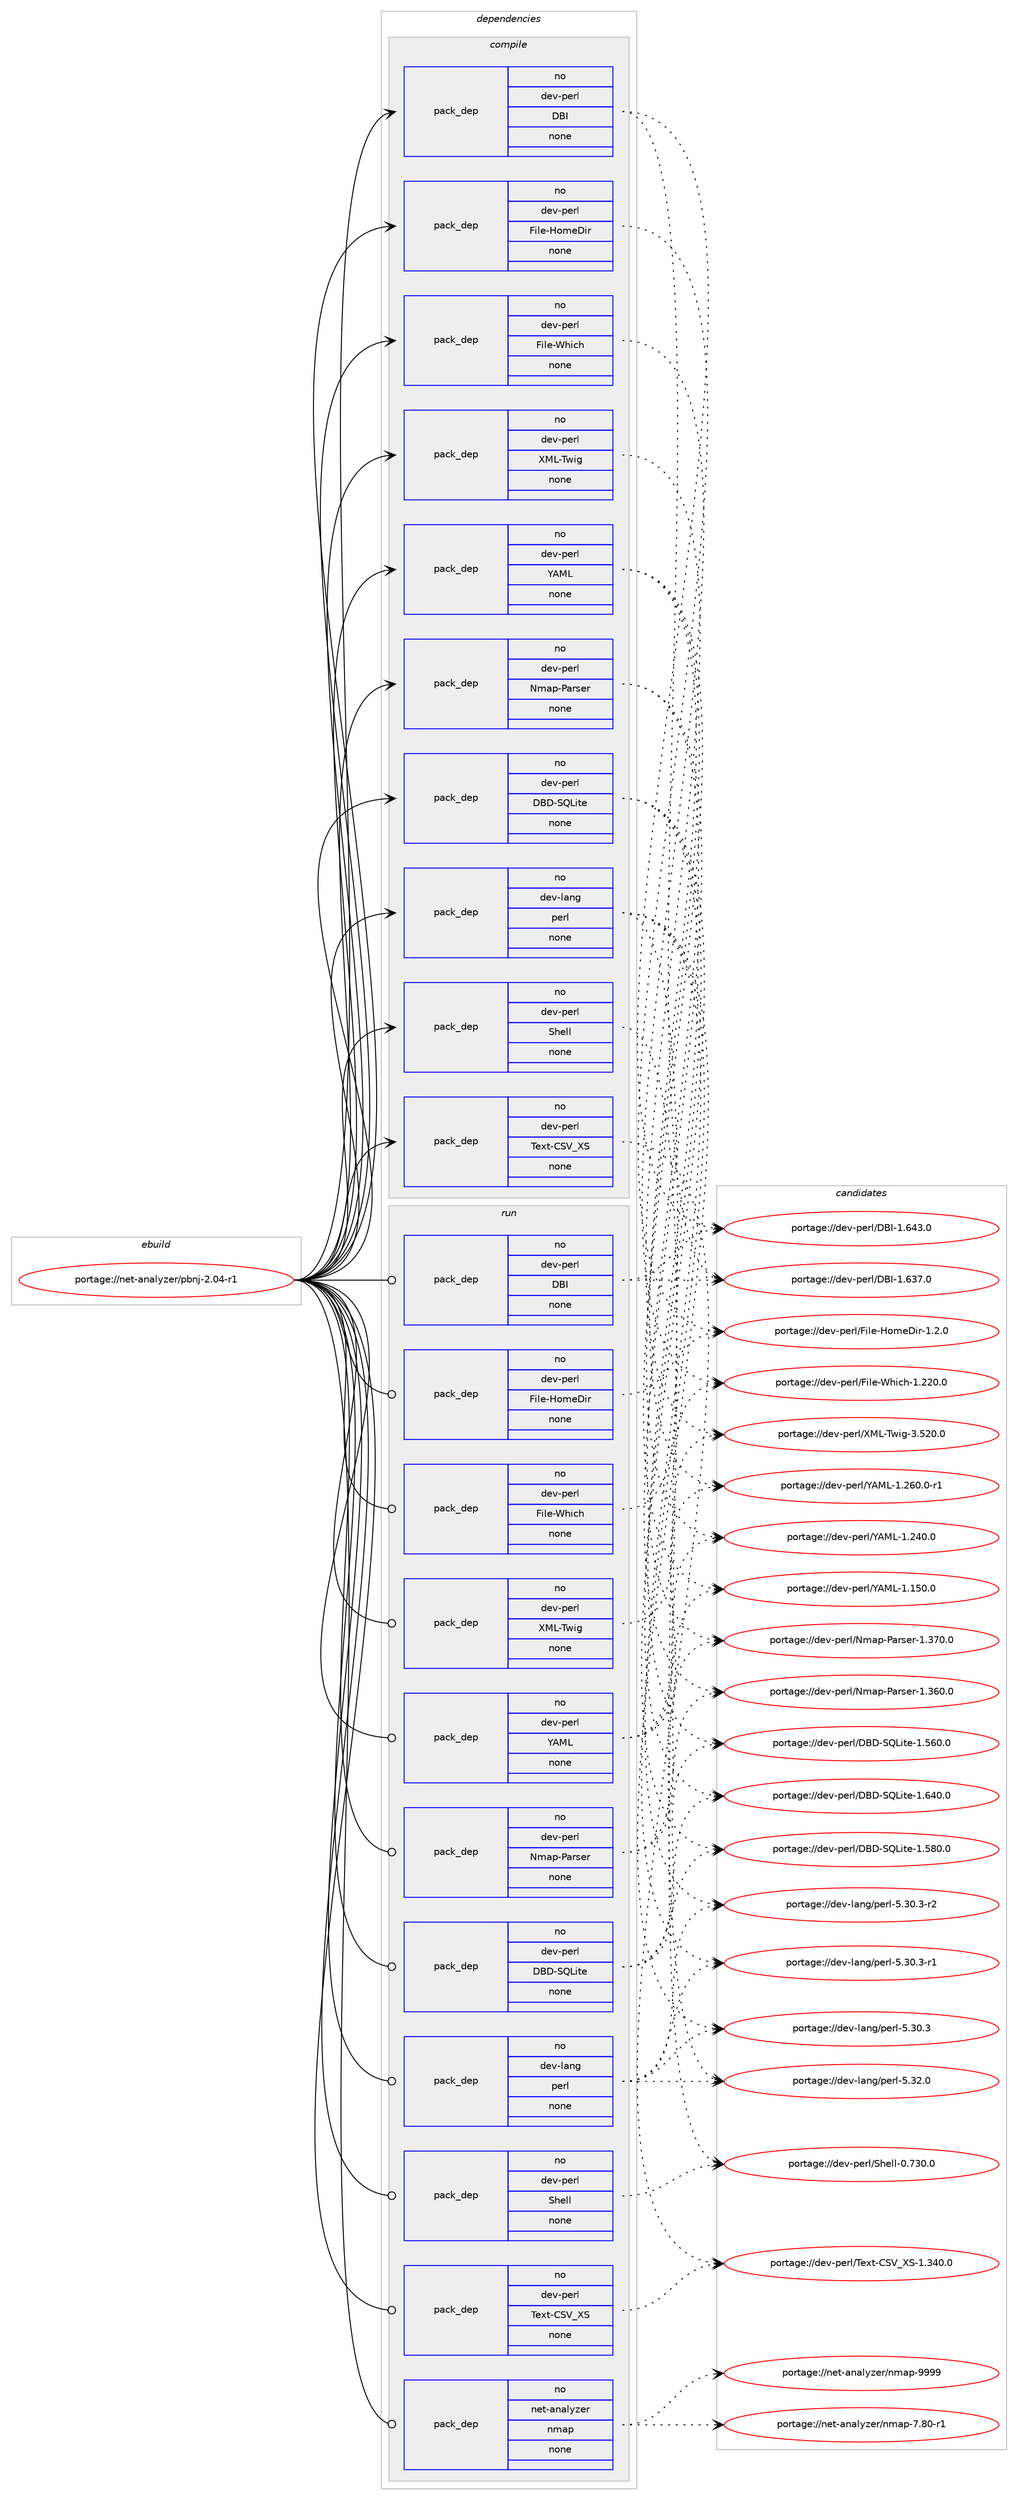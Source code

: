 digraph prolog {

# *************
# Graph options
# *************

newrank=true;
concentrate=true;
compound=true;
graph [rankdir=LR,fontname=Helvetica,fontsize=10,ranksep=1.5];#, ranksep=2.5, nodesep=0.2];
edge  [arrowhead=vee];
node  [fontname=Helvetica,fontsize=10];

# **********
# The ebuild
# **********

subgraph cluster_leftcol {
color=gray;
rank=same;
label=<<i>ebuild</i>>;
id [label="portage://net-analyzer/pbnj-2.04-r1", color=red, width=4, href="../net-analyzer/pbnj-2.04-r1.svg"];
}

# ****************
# The dependencies
# ****************

subgraph cluster_midcol {
color=gray;
label=<<i>dependencies</i>>;
subgraph cluster_compile {
fillcolor="#eeeeee";
style=filled;
label=<<i>compile</i>>;
subgraph pack4573 {
dependency5633 [label=<<TABLE BORDER="0" CELLBORDER="1" CELLSPACING="0" CELLPADDING="4" WIDTH="220"><TR><TD ROWSPAN="6" CELLPADDING="30">pack_dep</TD></TR><TR><TD WIDTH="110">no</TD></TR><TR><TD>dev-lang</TD></TR><TR><TD>perl</TD></TR><TR><TD>none</TD></TR><TR><TD></TD></TR></TABLE>>, shape=none, color=blue];
}
id:e -> dependency5633:w [weight=20,style="solid",arrowhead="vee"];
subgraph pack4574 {
dependency5634 [label=<<TABLE BORDER="0" CELLBORDER="1" CELLSPACING="0" CELLPADDING="4" WIDTH="220"><TR><TD ROWSPAN="6" CELLPADDING="30">pack_dep</TD></TR><TR><TD WIDTH="110">no</TD></TR><TR><TD>dev-perl</TD></TR><TR><TD>DBD-SQLite</TD></TR><TR><TD>none</TD></TR><TR><TD></TD></TR></TABLE>>, shape=none, color=blue];
}
id:e -> dependency5634:w [weight=20,style="solid",arrowhead="vee"];
subgraph pack4575 {
dependency5635 [label=<<TABLE BORDER="0" CELLBORDER="1" CELLSPACING="0" CELLPADDING="4" WIDTH="220"><TR><TD ROWSPAN="6" CELLPADDING="30">pack_dep</TD></TR><TR><TD WIDTH="110">no</TD></TR><TR><TD>dev-perl</TD></TR><TR><TD>DBI</TD></TR><TR><TD>none</TD></TR><TR><TD></TD></TR></TABLE>>, shape=none, color=blue];
}
id:e -> dependency5635:w [weight=20,style="solid",arrowhead="vee"];
subgraph pack4576 {
dependency5636 [label=<<TABLE BORDER="0" CELLBORDER="1" CELLSPACING="0" CELLPADDING="4" WIDTH="220"><TR><TD ROWSPAN="6" CELLPADDING="30">pack_dep</TD></TR><TR><TD WIDTH="110">no</TD></TR><TR><TD>dev-perl</TD></TR><TR><TD>File-HomeDir</TD></TR><TR><TD>none</TD></TR><TR><TD></TD></TR></TABLE>>, shape=none, color=blue];
}
id:e -> dependency5636:w [weight=20,style="solid",arrowhead="vee"];
subgraph pack4577 {
dependency5637 [label=<<TABLE BORDER="0" CELLBORDER="1" CELLSPACING="0" CELLPADDING="4" WIDTH="220"><TR><TD ROWSPAN="6" CELLPADDING="30">pack_dep</TD></TR><TR><TD WIDTH="110">no</TD></TR><TR><TD>dev-perl</TD></TR><TR><TD>File-Which</TD></TR><TR><TD>none</TD></TR><TR><TD></TD></TR></TABLE>>, shape=none, color=blue];
}
id:e -> dependency5637:w [weight=20,style="solid",arrowhead="vee"];
subgraph pack4578 {
dependency5638 [label=<<TABLE BORDER="0" CELLBORDER="1" CELLSPACING="0" CELLPADDING="4" WIDTH="220"><TR><TD ROWSPAN="6" CELLPADDING="30">pack_dep</TD></TR><TR><TD WIDTH="110">no</TD></TR><TR><TD>dev-perl</TD></TR><TR><TD>Nmap-Parser</TD></TR><TR><TD>none</TD></TR><TR><TD></TD></TR></TABLE>>, shape=none, color=blue];
}
id:e -> dependency5638:w [weight=20,style="solid",arrowhead="vee"];
subgraph pack4579 {
dependency5639 [label=<<TABLE BORDER="0" CELLBORDER="1" CELLSPACING="0" CELLPADDING="4" WIDTH="220"><TR><TD ROWSPAN="6" CELLPADDING="30">pack_dep</TD></TR><TR><TD WIDTH="110">no</TD></TR><TR><TD>dev-perl</TD></TR><TR><TD>Shell</TD></TR><TR><TD>none</TD></TR><TR><TD></TD></TR></TABLE>>, shape=none, color=blue];
}
id:e -> dependency5639:w [weight=20,style="solid",arrowhead="vee"];
subgraph pack4580 {
dependency5640 [label=<<TABLE BORDER="0" CELLBORDER="1" CELLSPACING="0" CELLPADDING="4" WIDTH="220"><TR><TD ROWSPAN="6" CELLPADDING="30">pack_dep</TD></TR><TR><TD WIDTH="110">no</TD></TR><TR><TD>dev-perl</TD></TR><TR><TD>Text-CSV_XS</TD></TR><TR><TD>none</TD></TR><TR><TD></TD></TR></TABLE>>, shape=none, color=blue];
}
id:e -> dependency5640:w [weight=20,style="solid",arrowhead="vee"];
subgraph pack4581 {
dependency5641 [label=<<TABLE BORDER="0" CELLBORDER="1" CELLSPACING="0" CELLPADDING="4" WIDTH="220"><TR><TD ROWSPAN="6" CELLPADDING="30">pack_dep</TD></TR><TR><TD WIDTH="110">no</TD></TR><TR><TD>dev-perl</TD></TR><TR><TD>XML-Twig</TD></TR><TR><TD>none</TD></TR><TR><TD></TD></TR></TABLE>>, shape=none, color=blue];
}
id:e -> dependency5641:w [weight=20,style="solid",arrowhead="vee"];
subgraph pack4582 {
dependency5642 [label=<<TABLE BORDER="0" CELLBORDER="1" CELLSPACING="0" CELLPADDING="4" WIDTH="220"><TR><TD ROWSPAN="6" CELLPADDING="30">pack_dep</TD></TR><TR><TD WIDTH="110">no</TD></TR><TR><TD>dev-perl</TD></TR><TR><TD>YAML</TD></TR><TR><TD>none</TD></TR><TR><TD></TD></TR></TABLE>>, shape=none, color=blue];
}
id:e -> dependency5642:w [weight=20,style="solid",arrowhead="vee"];
}
subgraph cluster_compileandrun {
fillcolor="#eeeeee";
style=filled;
label=<<i>compile and run</i>>;
}
subgraph cluster_run {
fillcolor="#eeeeee";
style=filled;
label=<<i>run</i>>;
subgraph pack4583 {
dependency5643 [label=<<TABLE BORDER="0" CELLBORDER="1" CELLSPACING="0" CELLPADDING="4" WIDTH="220"><TR><TD ROWSPAN="6" CELLPADDING="30">pack_dep</TD></TR><TR><TD WIDTH="110">no</TD></TR><TR><TD>dev-lang</TD></TR><TR><TD>perl</TD></TR><TR><TD>none</TD></TR><TR><TD></TD></TR></TABLE>>, shape=none, color=blue];
}
id:e -> dependency5643:w [weight=20,style="solid",arrowhead="odot"];
subgraph pack4584 {
dependency5644 [label=<<TABLE BORDER="0" CELLBORDER="1" CELLSPACING="0" CELLPADDING="4" WIDTH="220"><TR><TD ROWSPAN="6" CELLPADDING="30">pack_dep</TD></TR><TR><TD WIDTH="110">no</TD></TR><TR><TD>dev-perl</TD></TR><TR><TD>DBD-SQLite</TD></TR><TR><TD>none</TD></TR><TR><TD></TD></TR></TABLE>>, shape=none, color=blue];
}
id:e -> dependency5644:w [weight=20,style="solid",arrowhead="odot"];
subgraph pack4585 {
dependency5645 [label=<<TABLE BORDER="0" CELLBORDER="1" CELLSPACING="0" CELLPADDING="4" WIDTH="220"><TR><TD ROWSPAN="6" CELLPADDING="30">pack_dep</TD></TR><TR><TD WIDTH="110">no</TD></TR><TR><TD>dev-perl</TD></TR><TR><TD>DBI</TD></TR><TR><TD>none</TD></TR><TR><TD></TD></TR></TABLE>>, shape=none, color=blue];
}
id:e -> dependency5645:w [weight=20,style="solid",arrowhead="odot"];
subgraph pack4586 {
dependency5646 [label=<<TABLE BORDER="0" CELLBORDER="1" CELLSPACING="0" CELLPADDING="4" WIDTH="220"><TR><TD ROWSPAN="6" CELLPADDING="30">pack_dep</TD></TR><TR><TD WIDTH="110">no</TD></TR><TR><TD>dev-perl</TD></TR><TR><TD>File-HomeDir</TD></TR><TR><TD>none</TD></TR><TR><TD></TD></TR></TABLE>>, shape=none, color=blue];
}
id:e -> dependency5646:w [weight=20,style="solid",arrowhead="odot"];
subgraph pack4587 {
dependency5647 [label=<<TABLE BORDER="0" CELLBORDER="1" CELLSPACING="0" CELLPADDING="4" WIDTH="220"><TR><TD ROWSPAN="6" CELLPADDING="30">pack_dep</TD></TR><TR><TD WIDTH="110">no</TD></TR><TR><TD>dev-perl</TD></TR><TR><TD>File-Which</TD></TR><TR><TD>none</TD></TR><TR><TD></TD></TR></TABLE>>, shape=none, color=blue];
}
id:e -> dependency5647:w [weight=20,style="solid",arrowhead="odot"];
subgraph pack4588 {
dependency5648 [label=<<TABLE BORDER="0" CELLBORDER="1" CELLSPACING="0" CELLPADDING="4" WIDTH="220"><TR><TD ROWSPAN="6" CELLPADDING="30">pack_dep</TD></TR><TR><TD WIDTH="110">no</TD></TR><TR><TD>dev-perl</TD></TR><TR><TD>Nmap-Parser</TD></TR><TR><TD>none</TD></TR><TR><TD></TD></TR></TABLE>>, shape=none, color=blue];
}
id:e -> dependency5648:w [weight=20,style="solid",arrowhead="odot"];
subgraph pack4589 {
dependency5649 [label=<<TABLE BORDER="0" CELLBORDER="1" CELLSPACING="0" CELLPADDING="4" WIDTH="220"><TR><TD ROWSPAN="6" CELLPADDING="30">pack_dep</TD></TR><TR><TD WIDTH="110">no</TD></TR><TR><TD>dev-perl</TD></TR><TR><TD>Shell</TD></TR><TR><TD>none</TD></TR><TR><TD></TD></TR></TABLE>>, shape=none, color=blue];
}
id:e -> dependency5649:w [weight=20,style="solid",arrowhead="odot"];
subgraph pack4590 {
dependency5650 [label=<<TABLE BORDER="0" CELLBORDER="1" CELLSPACING="0" CELLPADDING="4" WIDTH="220"><TR><TD ROWSPAN="6" CELLPADDING="30">pack_dep</TD></TR><TR><TD WIDTH="110">no</TD></TR><TR><TD>dev-perl</TD></TR><TR><TD>Text-CSV_XS</TD></TR><TR><TD>none</TD></TR><TR><TD></TD></TR></TABLE>>, shape=none, color=blue];
}
id:e -> dependency5650:w [weight=20,style="solid",arrowhead="odot"];
subgraph pack4591 {
dependency5651 [label=<<TABLE BORDER="0" CELLBORDER="1" CELLSPACING="0" CELLPADDING="4" WIDTH="220"><TR><TD ROWSPAN="6" CELLPADDING="30">pack_dep</TD></TR><TR><TD WIDTH="110">no</TD></TR><TR><TD>dev-perl</TD></TR><TR><TD>XML-Twig</TD></TR><TR><TD>none</TD></TR><TR><TD></TD></TR></TABLE>>, shape=none, color=blue];
}
id:e -> dependency5651:w [weight=20,style="solid",arrowhead="odot"];
subgraph pack4592 {
dependency5652 [label=<<TABLE BORDER="0" CELLBORDER="1" CELLSPACING="0" CELLPADDING="4" WIDTH="220"><TR><TD ROWSPAN="6" CELLPADDING="30">pack_dep</TD></TR><TR><TD WIDTH="110">no</TD></TR><TR><TD>dev-perl</TD></TR><TR><TD>YAML</TD></TR><TR><TD>none</TD></TR><TR><TD></TD></TR></TABLE>>, shape=none, color=blue];
}
id:e -> dependency5652:w [weight=20,style="solid",arrowhead="odot"];
subgraph pack4593 {
dependency5653 [label=<<TABLE BORDER="0" CELLBORDER="1" CELLSPACING="0" CELLPADDING="4" WIDTH="220"><TR><TD ROWSPAN="6" CELLPADDING="30">pack_dep</TD></TR><TR><TD WIDTH="110">no</TD></TR><TR><TD>net-analyzer</TD></TR><TR><TD>nmap</TD></TR><TR><TD>none</TD></TR><TR><TD></TD></TR></TABLE>>, shape=none, color=blue];
}
id:e -> dependency5653:w [weight=20,style="solid",arrowhead="odot"];
}
}

# **************
# The candidates
# **************

subgraph cluster_choices {
rank=same;
color=gray;
label=<<i>candidates</i>>;

subgraph choice4573 {
color=black;
nodesep=1;
choice10010111845108971101034711210111410845534651504648 [label="portage://dev-lang/perl-5.32.0", color=red, width=4,href="../dev-lang/perl-5.32.0.svg"];
choice100101118451089711010347112101114108455346514846514511450 [label="portage://dev-lang/perl-5.30.3-r2", color=red, width=4,href="../dev-lang/perl-5.30.3-r2.svg"];
choice100101118451089711010347112101114108455346514846514511449 [label="portage://dev-lang/perl-5.30.3-r1", color=red, width=4,href="../dev-lang/perl-5.30.3-r1.svg"];
choice10010111845108971101034711210111410845534651484651 [label="portage://dev-lang/perl-5.30.3", color=red, width=4,href="../dev-lang/perl-5.30.3.svg"];
dependency5633:e -> choice10010111845108971101034711210111410845534651504648:w [style=dotted,weight="100"];
dependency5633:e -> choice100101118451089711010347112101114108455346514846514511450:w [style=dotted,weight="100"];
dependency5633:e -> choice100101118451089711010347112101114108455346514846514511449:w [style=dotted,weight="100"];
dependency5633:e -> choice10010111845108971101034711210111410845534651484651:w [style=dotted,weight="100"];
}
subgraph choice4574 {
color=black;
nodesep=1;
choice1001011184511210111410847686668458381761051161014549465452484648 [label="portage://dev-perl/DBD-SQLite-1.640.0", color=red, width=4,href="../dev-perl/DBD-SQLite-1.640.0.svg"];
choice1001011184511210111410847686668458381761051161014549465356484648 [label="portage://dev-perl/DBD-SQLite-1.580.0", color=red, width=4,href="../dev-perl/DBD-SQLite-1.580.0.svg"];
choice1001011184511210111410847686668458381761051161014549465354484648 [label="portage://dev-perl/DBD-SQLite-1.560.0", color=red, width=4,href="../dev-perl/DBD-SQLite-1.560.0.svg"];
dependency5634:e -> choice1001011184511210111410847686668458381761051161014549465452484648:w [style=dotted,weight="100"];
dependency5634:e -> choice1001011184511210111410847686668458381761051161014549465356484648:w [style=dotted,weight="100"];
dependency5634:e -> choice1001011184511210111410847686668458381761051161014549465354484648:w [style=dotted,weight="100"];
}
subgraph choice4575 {
color=black;
nodesep=1;
choice10010111845112101114108476866734549465452514648 [label="portage://dev-perl/DBI-1.643.0", color=red, width=4,href="../dev-perl/DBI-1.643.0.svg"];
choice10010111845112101114108476866734549465451554648 [label="portage://dev-perl/DBI-1.637.0", color=red, width=4,href="../dev-perl/DBI-1.637.0.svg"];
dependency5635:e -> choice10010111845112101114108476866734549465452514648:w [style=dotted,weight="100"];
dependency5635:e -> choice10010111845112101114108476866734549465451554648:w [style=dotted,weight="100"];
}
subgraph choice4576 {
color=black;
nodesep=1;
choice100101118451121011141084770105108101457211110910168105114454946504648 [label="portage://dev-perl/File-HomeDir-1.2.0", color=red, width=4,href="../dev-perl/File-HomeDir-1.2.0.svg"];
dependency5636:e -> choice100101118451121011141084770105108101457211110910168105114454946504648:w [style=dotted,weight="100"];
}
subgraph choice4577 {
color=black;
nodesep=1;
choice1001011184511210111410847701051081014587104105991044549465050484648 [label="portage://dev-perl/File-Which-1.220.0", color=red, width=4,href="../dev-perl/File-Which-1.220.0.svg"];
dependency5637:e -> choice1001011184511210111410847701051081014587104105991044549465050484648:w [style=dotted,weight="100"];
}
subgraph choice4578 {
color=black;
nodesep=1;
choice100101118451121011141084778109971124580971141151011144549465155484648 [label="portage://dev-perl/Nmap-Parser-1.370.0", color=red, width=4,href="../dev-perl/Nmap-Parser-1.370.0.svg"];
choice100101118451121011141084778109971124580971141151011144549465154484648 [label="portage://dev-perl/Nmap-Parser-1.360.0", color=red, width=4,href="../dev-perl/Nmap-Parser-1.360.0.svg"];
dependency5638:e -> choice100101118451121011141084778109971124580971141151011144549465155484648:w [style=dotted,weight="100"];
dependency5638:e -> choice100101118451121011141084778109971124580971141151011144549465154484648:w [style=dotted,weight="100"];
}
subgraph choice4579 {
color=black;
nodesep=1;
choice1001011184511210111410847831041011081084548465551484648 [label="portage://dev-perl/Shell-0.730.0", color=red, width=4,href="../dev-perl/Shell-0.730.0.svg"];
dependency5639:e -> choice1001011184511210111410847831041011081084548465551484648:w [style=dotted,weight="100"];
}
subgraph choice4580 {
color=black;
nodesep=1;
choice100101118451121011141084784101120116456783869588834549465152484648 [label="portage://dev-perl/Text-CSV_XS-1.340.0", color=red, width=4,href="../dev-perl/Text-CSV_XS-1.340.0.svg"];
dependency5640:e -> choice100101118451121011141084784101120116456783869588834549465152484648:w [style=dotted,weight="100"];
}
subgraph choice4581 {
color=black;
nodesep=1;
choice100101118451121011141084788777645841191051034551465350484648 [label="portage://dev-perl/XML-Twig-3.520.0", color=red, width=4,href="../dev-perl/XML-Twig-3.520.0.svg"];
dependency5641:e -> choice100101118451121011141084788777645841191051034551465350484648:w [style=dotted,weight="100"];
}
subgraph choice4582 {
color=black;
nodesep=1;
choice10010111845112101114108478965777645494650544846484511449 [label="portage://dev-perl/YAML-1.260.0-r1", color=red, width=4,href="../dev-perl/YAML-1.260.0-r1.svg"];
choice1001011184511210111410847896577764549465052484648 [label="portage://dev-perl/YAML-1.240.0", color=red, width=4,href="../dev-perl/YAML-1.240.0.svg"];
choice1001011184511210111410847896577764549464953484648 [label="portage://dev-perl/YAML-1.150.0", color=red, width=4,href="../dev-perl/YAML-1.150.0.svg"];
dependency5642:e -> choice10010111845112101114108478965777645494650544846484511449:w [style=dotted,weight="100"];
dependency5642:e -> choice1001011184511210111410847896577764549465052484648:w [style=dotted,weight="100"];
dependency5642:e -> choice1001011184511210111410847896577764549464953484648:w [style=dotted,weight="100"];
}
subgraph choice4583 {
color=black;
nodesep=1;
choice10010111845108971101034711210111410845534651504648 [label="portage://dev-lang/perl-5.32.0", color=red, width=4,href="../dev-lang/perl-5.32.0.svg"];
choice100101118451089711010347112101114108455346514846514511450 [label="portage://dev-lang/perl-5.30.3-r2", color=red, width=4,href="../dev-lang/perl-5.30.3-r2.svg"];
choice100101118451089711010347112101114108455346514846514511449 [label="portage://dev-lang/perl-5.30.3-r1", color=red, width=4,href="../dev-lang/perl-5.30.3-r1.svg"];
choice10010111845108971101034711210111410845534651484651 [label="portage://dev-lang/perl-5.30.3", color=red, width=4,href="../dev-lang/perl-5.30.3.svg"];
dependency5643:e -> choice10010111845108971101034711210111410845534651504648:w [style=dotted,weight="100"];
dependency5643:e -> choice100101118451089711010347112101114108455346514846514511450:w [style=dotted,weight="100"];
dependency5643:e -> choice100101118451089711010347112101114108455346514846514511449:w [style=dotted,weight="100"];
dependency5643:e -> choice10010111845108971101034711210111410845534651484651:w [style=dotted,weight="100"];
}
subgraph choice4584 {
color=black;
nodesep=1;
choice1001011184511210111410847686668458381761051161014549465452484648 [label="portage://dev-perl/DBD-SQLite-1.640.0", color=red, width=4,href="../dev-perl/DBD-SQLite-1.640.0.svg"];
choice1001011184511210111410847686668458381761051161014549465356484648 [label="portage://dev-perl/DBD-SQLite-1.580.0", color=red, width=4,href="../dev-perl/DBD-SQLite-1.580.0.svg"];
choice1001011184511210111410847686668458381761051161014549465354484648 [label="portage://dev-perl/DBD-SQLite-1.560.0", color=red, width=4,href="../dev-perl/DBD-SQLite-1.560.0.svg"];
dependency5644:e -> choice1001011184511210111410847686668458381761051161014549465452484648:w [style=dotted,weight="100"];
dependency5644:e -> choice1001011184511210111410847686668458381761051161014549465356484648:w [style=dotted,weight="100"];
dependency5644:e -> choice1001011184511210111410847686668458381761051161014549465354484648:w [style=dotted,weight="100"];
}
subgraph choice4585 {
color=black;
nodesep=1;
choice10010111845112101114108476866734549465452514648 [label="portage://dev-perl/DBI-1.643.0", color=red, width=4,href="../dev-perl/DBI-1.643.0.svg"];
choice10010111845112101114108476866734549465451554648 [label="portage://dev-perl/DBI-1.637.0", color=red, width=4,href="../dev-perl/DBI-1.637.0.svg"];
dependency5645:e -> choice10010111845112101114108476866734549465452514648:w [style=dotted,weight="100"];
dependency5645:e -> choice10010111845112101114108476866734549465451554648:w [style=dotted,weight="100"];
}
subgraph choice4586 {
color=black;
nodesep=1;
choice100101118451121011141084770105108101457211110910168105114454946504648 [label="portage://dev-perl/File-HomeDir-1.2.0", color=red, width=4,href="../dev-perl/File-HomeDir-1.2.0.svg"];
dependency5646:e -> choice100101118451121011141084770105108101457211110910168105114454946504648:w [style=dotted,weight="100"];
}
subgraph choice4587 {
color=black;
nodesep=1;
choice1001011184511210111410847701051081014587104105991044549465050484648 [label="portage://dev-perl/File-Which-1.220.0", color=red, width=4,href="../dev-perl/File-Which-1.220.0.svg"];
dependency5647:e -> choice1001011184511210111410847701051081014587104105991044549465050484648:w [style=dotted,weight="100"];
}
subgraph choice4588 {
color=black;
nodesep=1;
choice100101118451121011141084778109971124580971141151011144549465155484648 [label="portage://dev-perl/Nmap-Parser-1.370.0", color=red, width=4,href="../dev-perl/Nmap-Parser-1.370.0.svg"];
choice100101118451121011141084778109971124580971141151011144549465154484648 [label="portage://dev-perl/Nmap-Parser-1.360.0", color=red, width=4,href="../dev-perl/Nmap-Parser-1.360.0.svg"];
dependency5648:e -> choice100101118451121011141084778109971124580971141151011144549465155484648:w [style=dotted,weight="100"];
dependency5648:e -> choice100101118451121011141084778109971124580971141151011144549465154484648:w [style=dotted,weight="100"];
}
subgraph choice4589 {
color=black;
nodesep=1;
choice1001011184511210111410847831041011081084548465551484648 [label="portage://dev-perl/Shell-0.730.0", color=red, width=4,href="../dev-perl/Shell-0.730.0.svg"];
dependency5649:e -> choice1001011184511210111410847831041011081084548465551484648:w [style=dotted,weight="100"];
}
subgraph choice4590 {
color=black;
nodesep=1;
choice100101118451121011141084784101120116456783869588834549465152484648 [label="portage://dev-perl/Text-CSV_XS-1.340.0", color=red, width=4,href="../dev-perl/Text-CSV_XS-1.340.0.svg"];
dependency5650:e -> choice100101118451121011141084784101120116456783869588834549465152484648:w [style=dotted,weight="100"];
}
subgraph choice4591 {
color=black;
nodesep=1;
choice100101118451121011141084788777645841191051034551465350484648 [label="portage://dev-perl/XML-Twig-3.520.0", color=red, width=4,href="../dev-perl/XML-Twig-3.520.0.svg"];
dependency5651:e -> choice100101118451121011141084788777645841191051034551465350484648:w [style=dotted,weight="100"];
}
subgraph choice4592 {
color=black;
nodesep=1;
choice10010111845112101114108478965777645494650544846484511449 [label="portage://dev-perl/YAML-1.260.0-r1", color=red, width=4,href="../dev-perl/YAML-1.260.0-r1.svg"];
choice1001011184511210111410847896577764549465052484648 [label="portage://dev-perl/YAML-1.240.0", color=red, width=4,href="../dev-perl/YAML-1.240.0.svg"];
choice1001011184511210111410847896577764549464953484648 [label="portage://dev-perl/YAML-1.150.0", color=red, width=4,href="../dev-perl/YAML-1.150.0.svg"];
dependency5652:e -> choice10010111845112101114108478965777645494650544846484511449:w [style=dotted,weight="100"];
dependency5652:e -> choice1001011184511210111410847896577764549465052484648:w [style=dotted,weight="100"];
dependency5652:e -> choice1001011184511210111410847896577764549464953484648:w [style=dotted,weight="100"];
}
subgraph choice4593 {
color=black;
nodesep=1;
choice11010111645971109710812112210111447110109971124557575757 [label="portage://net-analyzer/nmap-9999", color=red, width=4,href="../net-analyzer/nmap-9999.svg"];
choice110101116459711097108121122101114471101099711245554656484511449 [label="portage://net-analyzer/nmap-7.80-r1", color=red, width=4,href="../net-analyzer/nmap-7.80-r1.svg"];
dependency5653:e -> choice11010111645971109710812112210111447110109971124557575757:w [style=dotted,weight="100"];
dependency5653:e -> choice110101116459711097108121122101114471101099711245554656484511449:w [style=dotted,weight="100"];
}
}

}
